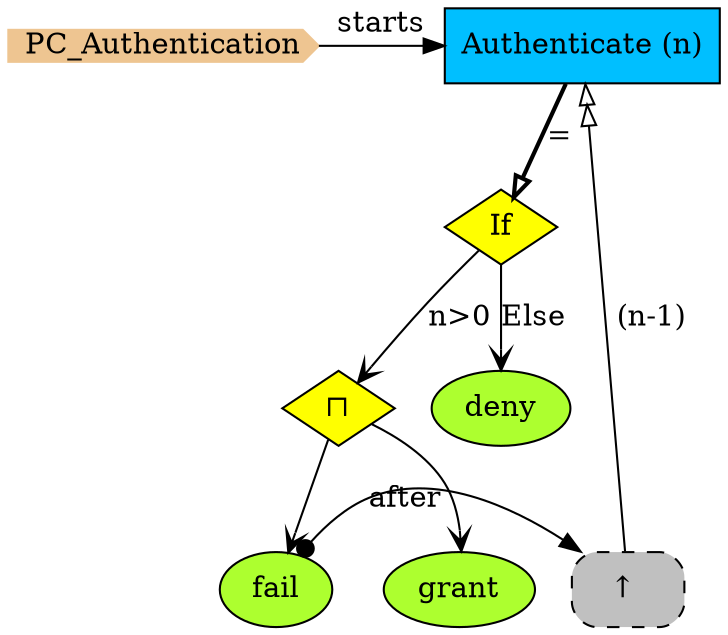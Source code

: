 digraph {
StartN_ [shape = cds,color=burlywood2,style=filled,height=.2,width=.2, label =PC_Authentication];
OpAuthenticate [shape=diamond,fillcolor=yellow,style = filled,label="If"];
deny [shape=ellipse,fillcolor=greenyellow,style = filled,label="deny"];
fail [shape=ellipse,fillcolor=greenyellow,style = filled,label="fail"];
RefAuthenticate [shape=rectangle,fillcolor=gray,style="rounded,filled,dashed",label="↑ "];
grant [shape=ellipse,fillcolor=greenyellow,style = filled,label="grant"];
OpAuthenticateChoice [shape=diamond,fillcolor=yellow,style = filled,label="⊓"];
Authenticate [shape=box,fillcolor=deepskyblue,style = filled,label="Authenticate (n)"];

{rank=same;RefAuthenticate,fail}
{rank=same;Authenticate,StartN_}

fail->RefAuthenticate[arrowtail=dot,dir=both,label="after"];
OpAuthenticateChoice->grant[arrowhead="open"];
OpAuthenticate->OpAuthenticateChoice[arrowhead="open",label="n>0"];
Authenticate->OpAuthenticate[arrowhead="onormal",penwidth=2,label="="];
StartN_->Authenticate[label="starts"];
OpAuthenticate->deny[arrowhead="open",label="Else"];
OpAuthenticateChoice->fail[arrowhead="open"];
RefAuthenticate->Authenticate[arrowhead="normalnormal",fillcolor=white,label=" (n-1)"];
}